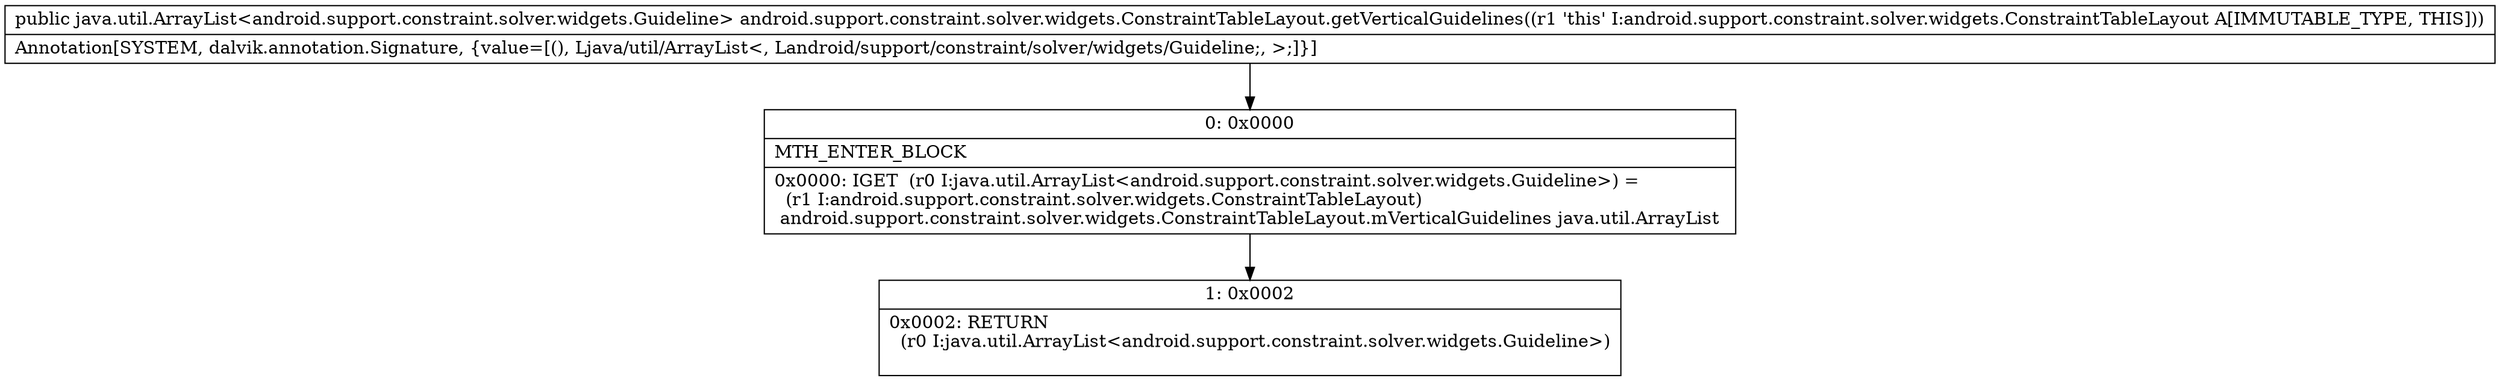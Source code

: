 digraph "CFG forandroid.support.constraint.solver.widgets.ConstraintTableLayout.getVerticalGuidelines()Ljava\/util\/ArrayList;" {
Node_0 [shape=record,label="{0\:\ 0x0000|MTH_ENTER_BLOCK\l|0x0000: IGET  (r0 I:java.util.ArrayList\<android.support.constraint.solver.widgets.Guideline\>) = \l  (r1 I:android.support.constraint.solver.widgets.ConstraintTableLayout)\l android.support.constraint.solver.widgets.ConstraintTableLayout.mVerticalGuidelines java.util.ArrayList \l}"];
Node_1 [shape=record,label="{1\:\ 0x0002|0x0002: RETURN  \l  (r0 I:java.util.ArrayList\<android.support.constraint.solver.widgets.Guideline\>)\l \l}"];
MethodNode[shape=record,label="{public java.util.ArrayList\<android.support.constraint.solver.widgets.Guideline\> android.support.constraint.solver.widgets.ConstraintTableLayout.getVerticalGuidelines((r1 'this' I:android.support.constraint.solver.widgets.ConstraintTableLayout A[IMMUTABLE_TYPE, THIS]))  | Annotation[SYSTEM, dalvik.annotation.Signature, \{value=[(), Ljava\/util\/ArrayList\<, Landroid\/support\/constraint\/solver\/widgets\/Guideline;, \>;]\}]\l}"];
MethodNode -> Node_0;
Node_0 -> Node_1;
}

